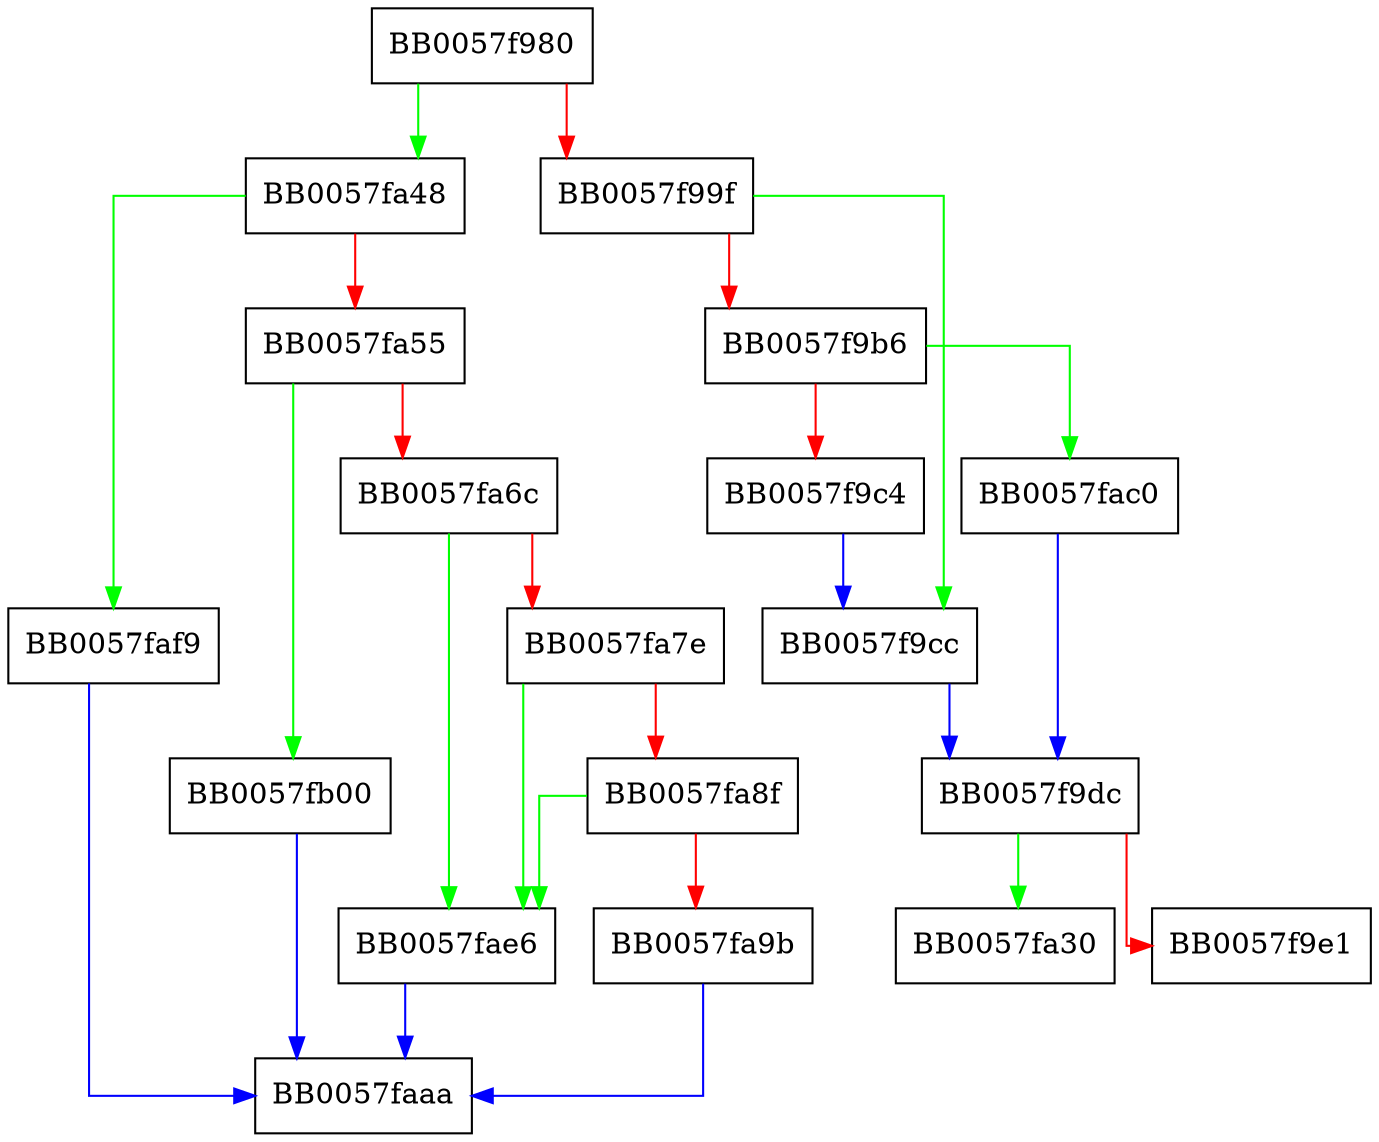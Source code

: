 digraph DSA_sign {
  node [shape="box"];
  graph [splines=ortho];
  BB0057f980 -> BB0057fa48 [color="green"];
  BB0057f980 -> BB0057f99f [color="red"];
  BB0057f99f -> BB0057f9cc [color="green"];
  BB0057f99f -> BB0057f9b6 [color="red"];
  BB0057f9b6 -> BB0057fac0 [color="green"];
  BB0057f9b6 -> BB0057f9c4 [color="red"];
  BB0057f9c4 -> BB0057f9cc [color="blue"];
  BB0057f9cc -> BB0057f9dc [color="blue"];
  BB0057f9dc -> BB0057fa30 [color="green"];
  BB0057f9dc -> BB0057f9e1 [color="red"];
  BB0057fa48 -> BB0057faf9 [color="green"];
  BB0057fa48 -> BB0057fa55 [color="red"];
  BB0057fa55 -> BB0057fb00 [color="green"];
  BB0057fa55 -> BB0057fa6c [color="red"];
  BB0057fa6c -> BB0057fae6 [color="green"];
  BB0057fa6c -> BB0057fa7e [color="red"];
  BB0057fa7e -> BB0057fae6 [color="green"];
  BB0057fa7e -> BB0057fa8f [color="red"];
  BB0057fa8f -> BB0057fae6 [color="green"];
  BB0057fa8f -> BB0057fa9b [color="red"];
  BB0057fa9b -> BB0057faaa [color="blue"];
  BB0057fac0 -> BB0057f9dc [color="blue"];
  BB0057fae6 -> BB0057faaa [color="blue"];
  BB0057faf9 -> BB0057faaa [color="blue"];
  BB0057fb00 -> BB0057faaa [color="blue"];
}